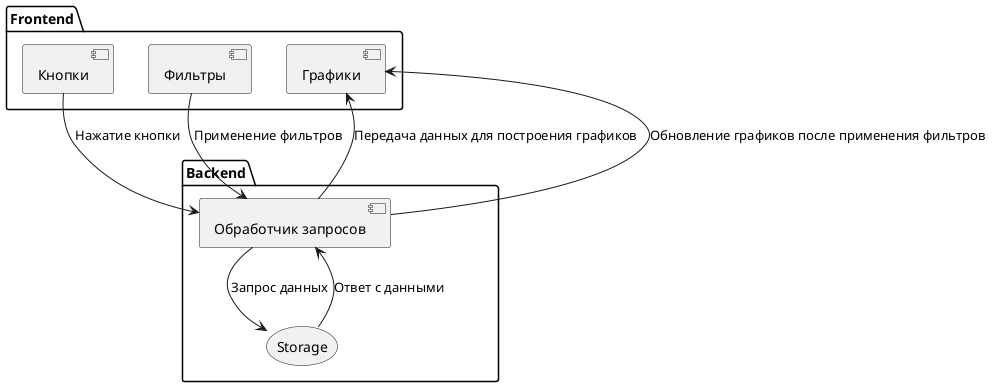 @startuml
package "Frontend" {
  component [Кнопки] as Buttons
  component [Графики] as Charts
  component [Фильтры] as Filters
}

package "Backend" {
  component [Обработчик запросов] as RequestHandler
  storage Storage
}

Buttons --> RequestHandler : Нажатие кнопки
RequestHandler --> Storage : Запрос данных
Storage --> RequestHandler : Ответ с данными
RequestHandler --> Charts : Передача данных для построения графиков
Filters --> RequestHandler : Применение фильтров
RequestHandler --> Charts : Обновление графиков после применения фильтров
@enduml